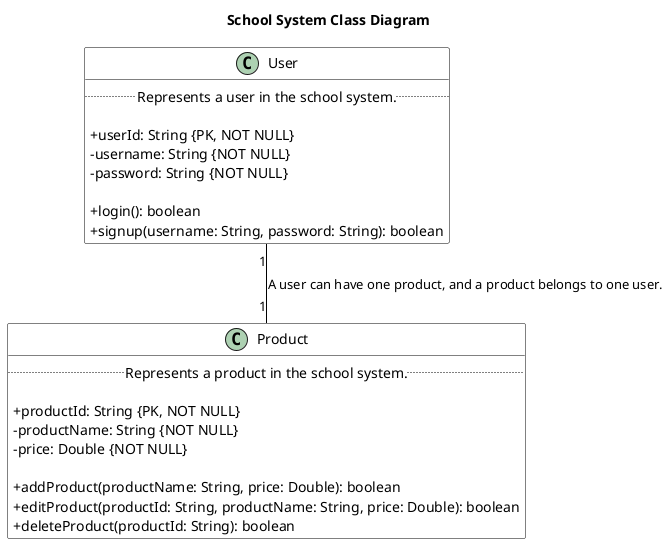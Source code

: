 @startuml
skinparam class {
    BackgroundColor White
    BorderColor Black
    ArrowColor Black
}
skinparam classAttributeIconSize 0
title School System Class Diagram
class User {
.. Represents a user in the school system. ..

+ userId: String {PK, NOT NULL}
- username: String {NOT NULL}
- password: String {NOT NULL}

+ login(): boolean
+ signup(username: String, password: String): boolean
}
class Product {
.. Represents a product in the school system. ..

+ productId: String {PK, NOT NULL}
- productName: String {NOT NULL}
- price: Double {NOT NULL}

+ addProduct(productName: String, price: Double): boolean
+ editProduct(productId: String, productName: String, price: Double): boolean
+ deleteProduct(productId: String): boolean
}
User "1" -- "1" Product : A user can have one product, and a product belongs to one user.
@enduml